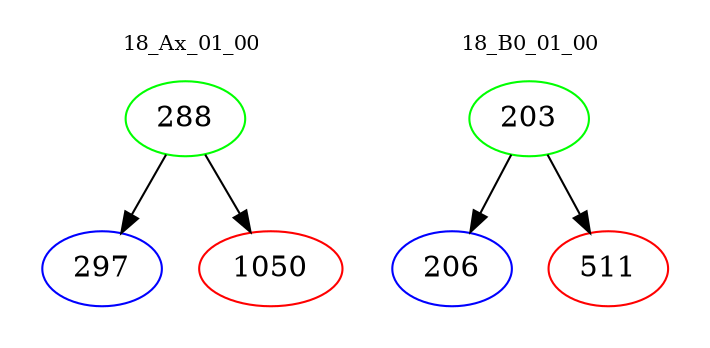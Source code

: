 digraph{
subgraph cluster_0 {
color = white
label = "18_Ax_01_00";
fontsize=10;
T0_288 [label="288", color="green"]
T0_288 -> T0_297 [color="black"]
T0_297 [label="297", color="blue"]
T0_288 -> T0_1050 [color="black"]
T0_1050 [label="1050", color="red"]
}
subgraph cluster_1 {
color = white
label = "18_B0_01_00";
fontsize=10;
T1_203 [label="203", color="green"]
T1_203 -> T1_206 [color="black"]
T1_206 [label="206", color="blue"]
T1_203 -> T1_511 [color="black"]
T1_511 [label="511", color="red"]
}
}
